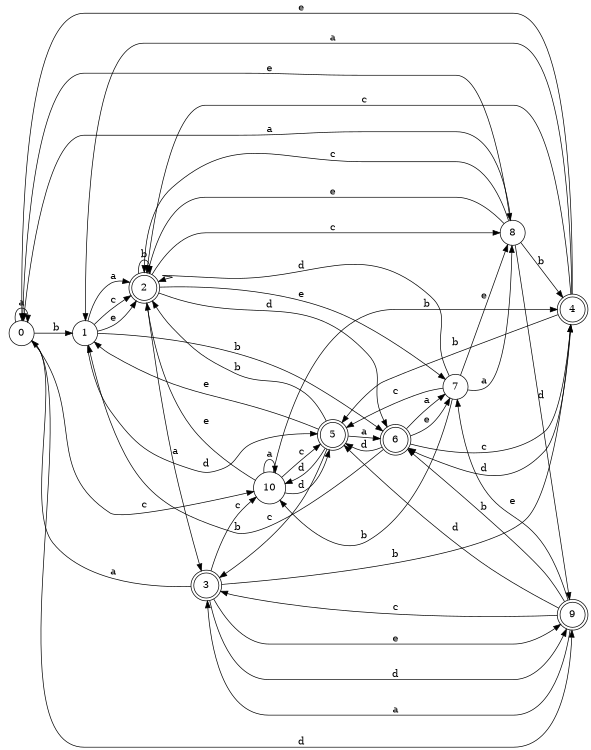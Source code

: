digraph n9_10 {
__start0 [label="" shape="none"];

rankdir=LR;
size="8,5";

s0 [style="filled", color="black", fillcolor="white" shape="circle", label="0"];
s1 [style="filled", color="black", fillcolor="white" shape="circle", label="1"];
s2 [style="rounded,filled", color="black", fillcolor="white" shape="doublecircle", label="2"];
s3 [style="rounded,filled", color="black", fillcolor="white" shape="doublecircle", label="3"];
s4 [style="rounded,filled", color="black", fillcolor="white" shape="doublecircle", label="4"];
s5 [style="rounded,filled", color="black", fillcolor="white" shape="doublecircle", label="5"];
s6 [style="rounded,filled", color="black", fillcolor="white" shape="doublecircle", label="6"];
s7 [style="filled", color="black", fillcolor="white" shape="circle", label="7"];
s8 [style="filled", color="black", fillcolor="white" shape="circle", label="8"];
s9 [style="rounded,filled", color="black", fillcolor="white" shape="doublecircle", label="9"];
s10 [style="filled", color="black", fillcolor="white" shape="circle", label="10"];
s0 -> s0 [label="a"];
s0 -> s1 [label="b"];
s0 -> s10 [label="c"];
s0 -> s9 [label="d"];
s0 -> s8 [label="e"];
s1 -> s2 [label="a"];
s1 -> s6 [label="b"];
s1 -> s2 [label="c"];
s1 -> s5 [label="d"];
s1 -> s2 [label="e"];
s2 -> s3 [label="a"];
s2 -> s2 [label="b"];
s2 -> s8 [label="c"];
s2 -> s6 [label="d"];
s2 -> s7 [label="e"];
s3 -> s0 [label="a"];
s3 -> s4 [label="b"];
s3 -> s10 [label="c"];
s3 -> s9 [label="d"];
s3 -> s9 [label="e"];
s4 -> s1 [label="a"];
s4 -> s5 [label="b"];
s4 -> s2 [label="c"];
s4 -> s6 [label="d"];
s4 -> s0 [label="e"];
s5 -> s6 [label="a"];
s5 -> s2 [label="b"];
s5 -> s3 [label="c"];
s5 -> s10 [label="d"];
s5 -> s1 [label="e"];
s6 -> s7 [label="a"];
s6 -> s1 [label="b"];
s6 -> s4 [label="c"];
s6 -> s5 [label="d"];
s6 -> s7 [label="e"];
s7 -> s8 [label="a"];
s7 -> s10 [label="b"];
s7 -> s5 [label="c"];
s7 -> s2 [label="d"];
s7 -> s8 [label="e"];
s8 -> s0 [label="a"];
s8 -> s4 [label="b"];
s8 -> s2 [label="c"];
s8 -> s9 [label="d"];
s8 -> s2 [label="e"];
s9 -> s3 [label="a"];
s9 -> s6 [label="b"];
s9 -> s3 [label="c"];
s9 -> s5 [label="d"];
s9 -> s7 [label="e"];
s10 -> s10 [label="a"];
s10 -> s4 [label="b"];
s10 -> s5 [label="c"];
s10 -> s5 [label="d"];
s10 -> s2 [label="e"];

}